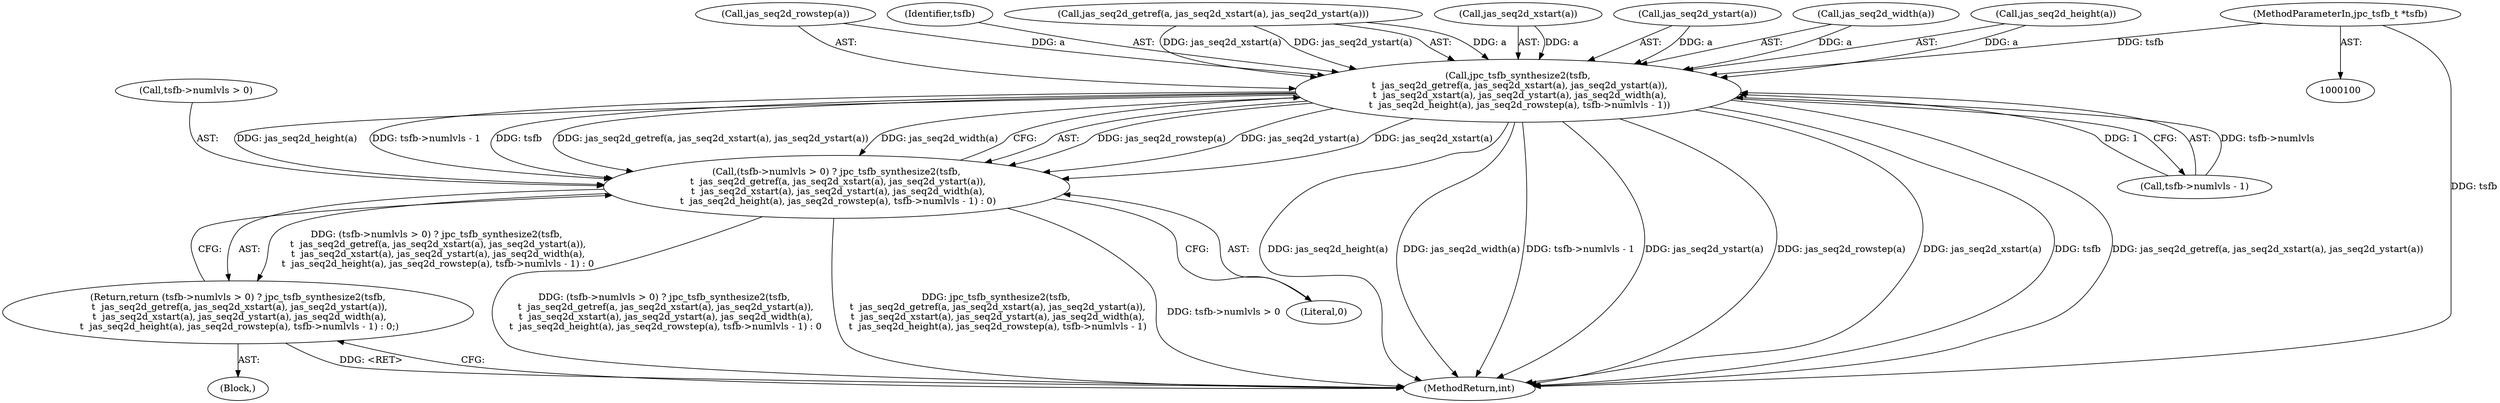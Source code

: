 digraph "1_jasper_2e82fa00466ae525339754bb3ab0a0474a31d4bd_0@pointer" {
"1000101" [label="(MethodParameterIn,jpc_tsfb_t *tsfb)"];
"1000111" [label="(Call,jpc_tsfb_synthesize2(tsfb,\n \t  jas_seq2d_getref(a, jas_seq2d_xstart(a), jas_seq2d_ystart(a)),\n \t  jas_seq2d_xstart(a), jas_seq2d_ystart(a), jas_seq2d_width(a),\n \t  jas_seq2d_height(a), jas_seq2d_rowstep(a), tsfb->numlvls - 1))"];
"1000105" [label="(Call,(tsfb->numlvls > 0) ? jpc_tsfb_synthesize2(tsfb,\n \t  jas_seq2d_getref(a, jas_seq2d_xstart(a), jas_seq2d_ystart(a)),\n \t  jas_seq2d_xstart(a), jas_seq2d_ystart(a), jas_seq2d_width(a),\n \t  jas_seq2d_height(a), jas_seq2d_rowstep(a), tsfb->numlvls - 1) : 0)"];
"1000104" [label="(Return,return (tsfb->numlvls > 0) ? jpc_tsfb_synthesize2(tsfb,\n \t  jas_seq2d_getref(a, jas_seq2d_xstart(a), jas_seq2d_ystart(a)),\n \t  jas_seq2d_xstart(a), jas_seq2d_ystart(a), jas_seq2d_width(a),\n \t  jas_seq2d_height(a), jas_seq2d_rowstep(a), tsfb->numlvls - 1) : 0;)"];
"1000104" [label="(Return,return (tsfb->numlvls > 0) ? jpc_tsfb_synthesize2(tsfb,\n \t  jas_seq2d_getref(a, jas_seq2d_xstart(a), jas_seq2d_ystart(a)),\n \t  jas_seq2d_xstart(a), jas_seq2d_ystart(a), jas_seq2d_width(a),\n \t  jas_seq2d_height(a), jas_seq2d_rowstep(a), tsfb->numlvls - 1) : 0;)"];
"1000106" [label="(Call,tsfb->numlvls > 0)"];
"1000127" [label="(Call,jas_seq2d_rowstep(a))"];
"1000105" [label="(Call,(tsfb->numlvls > 0) ? jpc_tsfb_synthesize2(tsfb,\n \t  jas_seq2d_getref(a, jas_seq2d_xstart(a), jas_seq2d_ystart(a)),\n \t  jas_seq2d_xstart(a), jas_seq2d_ystart(a), jas_seq2d_width(a),\n \t  jas_seq2d_height(a), jas_seq2d_rowstep(a), tsfb->numlvls - 1) : 0)"];
"1000129" [label="(Call,tsfb->numlvls - 1)"];
"1000112" [label="(Identifier,tsfb)"];
"1000111" [label="(Call,jpc_tsfb_synthesize2(tsfb,\n \t  jas_seq2d_getref(a, jas_seq2d_xstart(a), jas_seq2d_ystart(a)),\n \t  jas_seq2d_xstart(a), jas_seq2d_ystart(a), jas_seq2d_width(a),\n \t  jas_seq2d_height(a), jas_seq2d_rowstep(a), tsfb->numlvls - 1))"];
"1000113" [label="(Call,jas_seq2d_getref(a, jas_seq2d_xstart(a), jas_seq2d_ystart(a)))"];
"1000135" [label="(MethodReturn,int)"];
"1000119" [label="(Call,jas_seq2d_xstart(a))"];
"1000121" [label="(Call,jas_seq2d_ystart(a))"];
"1000123" [label="(Call,jas_seq2d_width(a))"];
"1000125" [label="(Call,jas_seq2d_height(a))"];
"1000101" [label="(MethodParameterIn,jpc_tsfb_t *tsfb)"];
"1000103" [label="(Block,)"];
"1000134" [label="(Literal,0)"];
"1000101" -> "1000100"  [label="AST: "];
"1000101" -> "1000135"  [label="DDG: tsfb"];
"1000101" -> "1000111"  [label="DDG: tsfb"];
"1000111" -> "1000105"  [label="AST: "];
"1000111" -> "1000129"  [label="CFG: "];
"1000112" -> "1000111"  [label="AST: "];
"1000113" -> "1000111"  [label="AST: "];
"1000119" -> "1000111"  [label="AST: "];
"1000121" -> "1000111"  [label="AST: "];
"1000123" -> "1000111"  [label="AST: "];
"1000125" -> "1000111"  [label="AST: "];
"1000127" -> "1000111"  [label="AST: "];
"1000129" -> "1000111"  [label="AST: "];
"1000105" -> "1000111"  [label="CFG: "];
"1000111" -> "1000135"  [label="DDG: jas_seq2d_height(a)"];
"1000111" -> "1000135"  [label="DDG: jas_seq2d_width(a)"];
"1000111" -> "1000135"  [label="DDG: tsfb->numlvls - 1"];
"1000111" -> "1000135"  [label="DDG: jas_seq2d_ystart(a)"];
"1000111" -> "1000135"  [label="DDG: jas_seq2d_rowstep(a)"];
"1000111" -> "1000135"  [label="DDG: jas_seq2d_xstart(a)"];
"1000111" -> "1000135"  [label="DDG: tsfb"];
"1000111" -> "1000135"  [label="DDG: jas_seq2d_getref(a, jas_seq2d_xstart(a), jas_seq2d_ystart(a))"];
"1000111" -> "1000105"  [label="DDG: jas_seq2d_rowstep(a)"];
"1000111" -> "1000105"  [label="DDG: jas_seq2d_ystart(a)"];
"1000111" -> "1000105"  [label="DDG: jas_seq2d_xstart(a)"];
"1000111" -> "1000105"  [label="DDG: jas_seq2d_height(a)"];
"1000111" -> "1000105"  [label="DDG: tsfb->numlvls - 1"];
"1000111" -> "1000105"  [label="DDG: tsfb"];
"1000111" -> "1000105"  [label="DDG: jas_seq2d_getref(a, jas_seq2d_xstart(a), jas_seq2d_ystart(a))"];
"1000111" -> "1000105"  [label="DDG: jas_seq2d_width(a)"];
"1000113" -> "1000111"  [label="DDG: a"];
"1000113" -> "1000111"  [label="DDG: jas_seq2d_xstart(a)"];
"1000113" -> "1000111"  [label="DDG: jas_seq2d_ystart(a)"];
"1000119" -> "1000111"  [label="DDG: a"];
"1000121" -> "1000111"  [label="DDG: a"];
"1000123" -> "1000111"  [label="DDG: a"];
"1000125" -> "1000111"  [label="DDG: a"];
"1000127" -> "1000111"  [label="DDG: a"];
"1000129" -> "1000111"  [label="DDG: tsfb->numlvls"];
"1000129" -> "1000111"  [label="DDG: 1"];
"1000105" -> "1000104"  [label="AST: "];
"1000105" -> "1000134"  [label="CFG: "];
"1000106" -> "1000105"  [label="AST: "];
"1000134" -> "1000105"  [label="AST: "];
"1000104" -> "1000105"  [label="CFG: "];
"1000105" -> "1000135"  [label="DDG: (tsfb->numlvls > 0) ? jpc_tsfb_synthesize2(tsfb,\n \t  jas_seq2d_getref(a, jas_seq2d_xstart(a), jas_seq2d_ystart(a)),\n \t  jas_seq2d_xstart(a), jas_seq2d_ystart(a), jas_seq2d_width(a),\n \t  jas_seq2d_height(a), jas_seq2d_rowstep(a), tsfb->numlvls - 1) : 0"];
"1000105" -> "1000135"  [label="DDG: jpc_tsfb_synthesize2(tsfb,\n \t  jas_seq2d_getref(a, jas_seq2d_xstart(a), jas_seq2d_ystart(a)),\n \t  jas_seq2d_xstart(a), jas_seq2d_ystart(a), jas_seq2d_width(a),\n \t  jas_seq2d_height(a), jas_seq2d_rowstep(a), tsfb->numlvls - 1)"];
"1000105" -> "1000135"  [label="DDG: tsfb->numlvls > 0"];
"1000105" -> "1000104"  [label="DDG: (tsfb->numlvls > 0) ? jpc_tsfb_synthesize2(tsfb,\n \t  jas_seq2d_getref(a, jas_seq2d_xstart(a), jas_seq2d_ystart(a)),\n \t  jas_seq2d_xstart(a), jas_seq2d_ystart(a), jas_seq2d_width(a),\n \t  jas_seq2d_height(a), jas_seq2d_rowstep(a), tsfb->numlvls - 1) : 0"];
"1000104" -> "1000103"  [label="AST: "];
"1000135" -> "1000104"  [label="CFG: "];
"1000104" -> "1000135"  [label="DDG: <RET>"];
}
